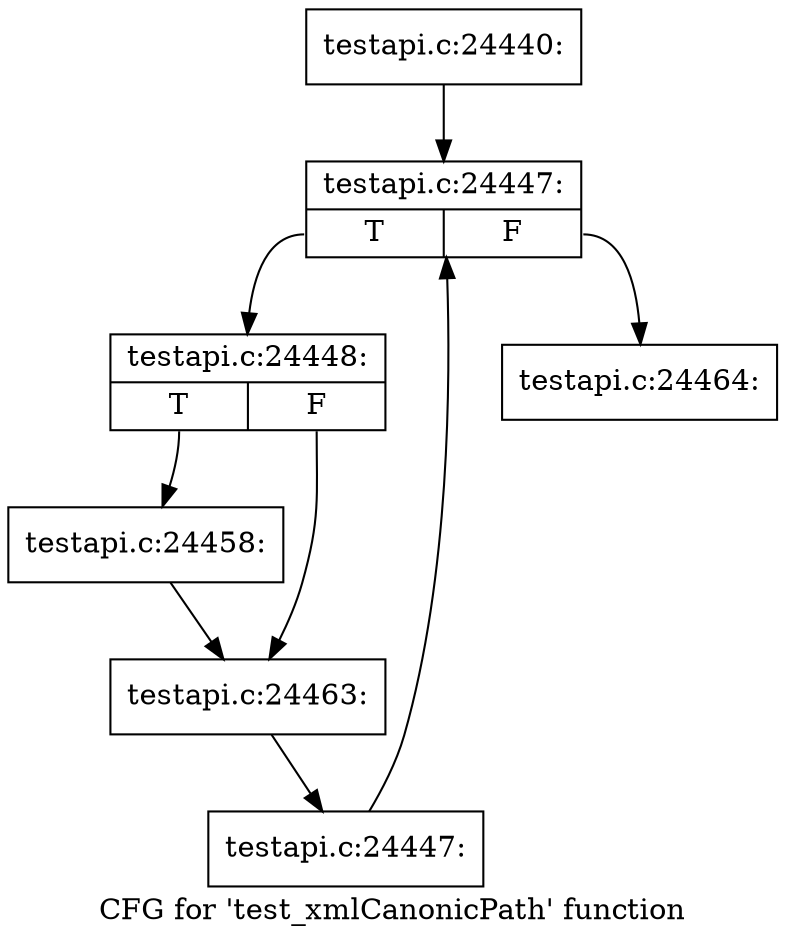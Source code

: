 digraph "CFG for 'test_xmlCanonicPath' function" {
	label="CFG for 'test_xmlCanonicPath' function";

	Node0x4de29d0 [shape=record,label="{testapi.c:24440:}"];
	Node0x4de29d0 -> Node0x4e02ce0;
	Node0x4e02ce0 [shape=record,label="{testapi.c:24447:|{<s0>T|<s1>F}}"];
	Node0x4e02ce0:s0 -> Node0x4e02fc0;
	Node0x4e02ce0:s1 -> Node0x4e02b40;
	Node0x4e02fc0 [shape=record,label="{testapi.c:24448:|{<s0>T|<s1>F}}"];
	Node0x4e02fc0:s0 -> Node0x4e03e10;
	Node0x4e02fc0:s1 -> Node0x4e04660;
	Node0x4e03e10 [shape=record,label="{testapi.c:24458:}"];
	Node0x4e03e10 -> Node0x4e04660;
	Node0x4e04660 [shape=record,label="{testapi.c:24463:}"];
	Node0x4e04660 -> Node0x4e02f30;
	Node0x4e02f30 [shape=record,label="{testapi.c:24447:}"];
	Node0x4e02f30 -> Node0x4e02ce0;
	Node0x4e02b40 [shape=record,label="{testapi.c:24464:}"];
}
